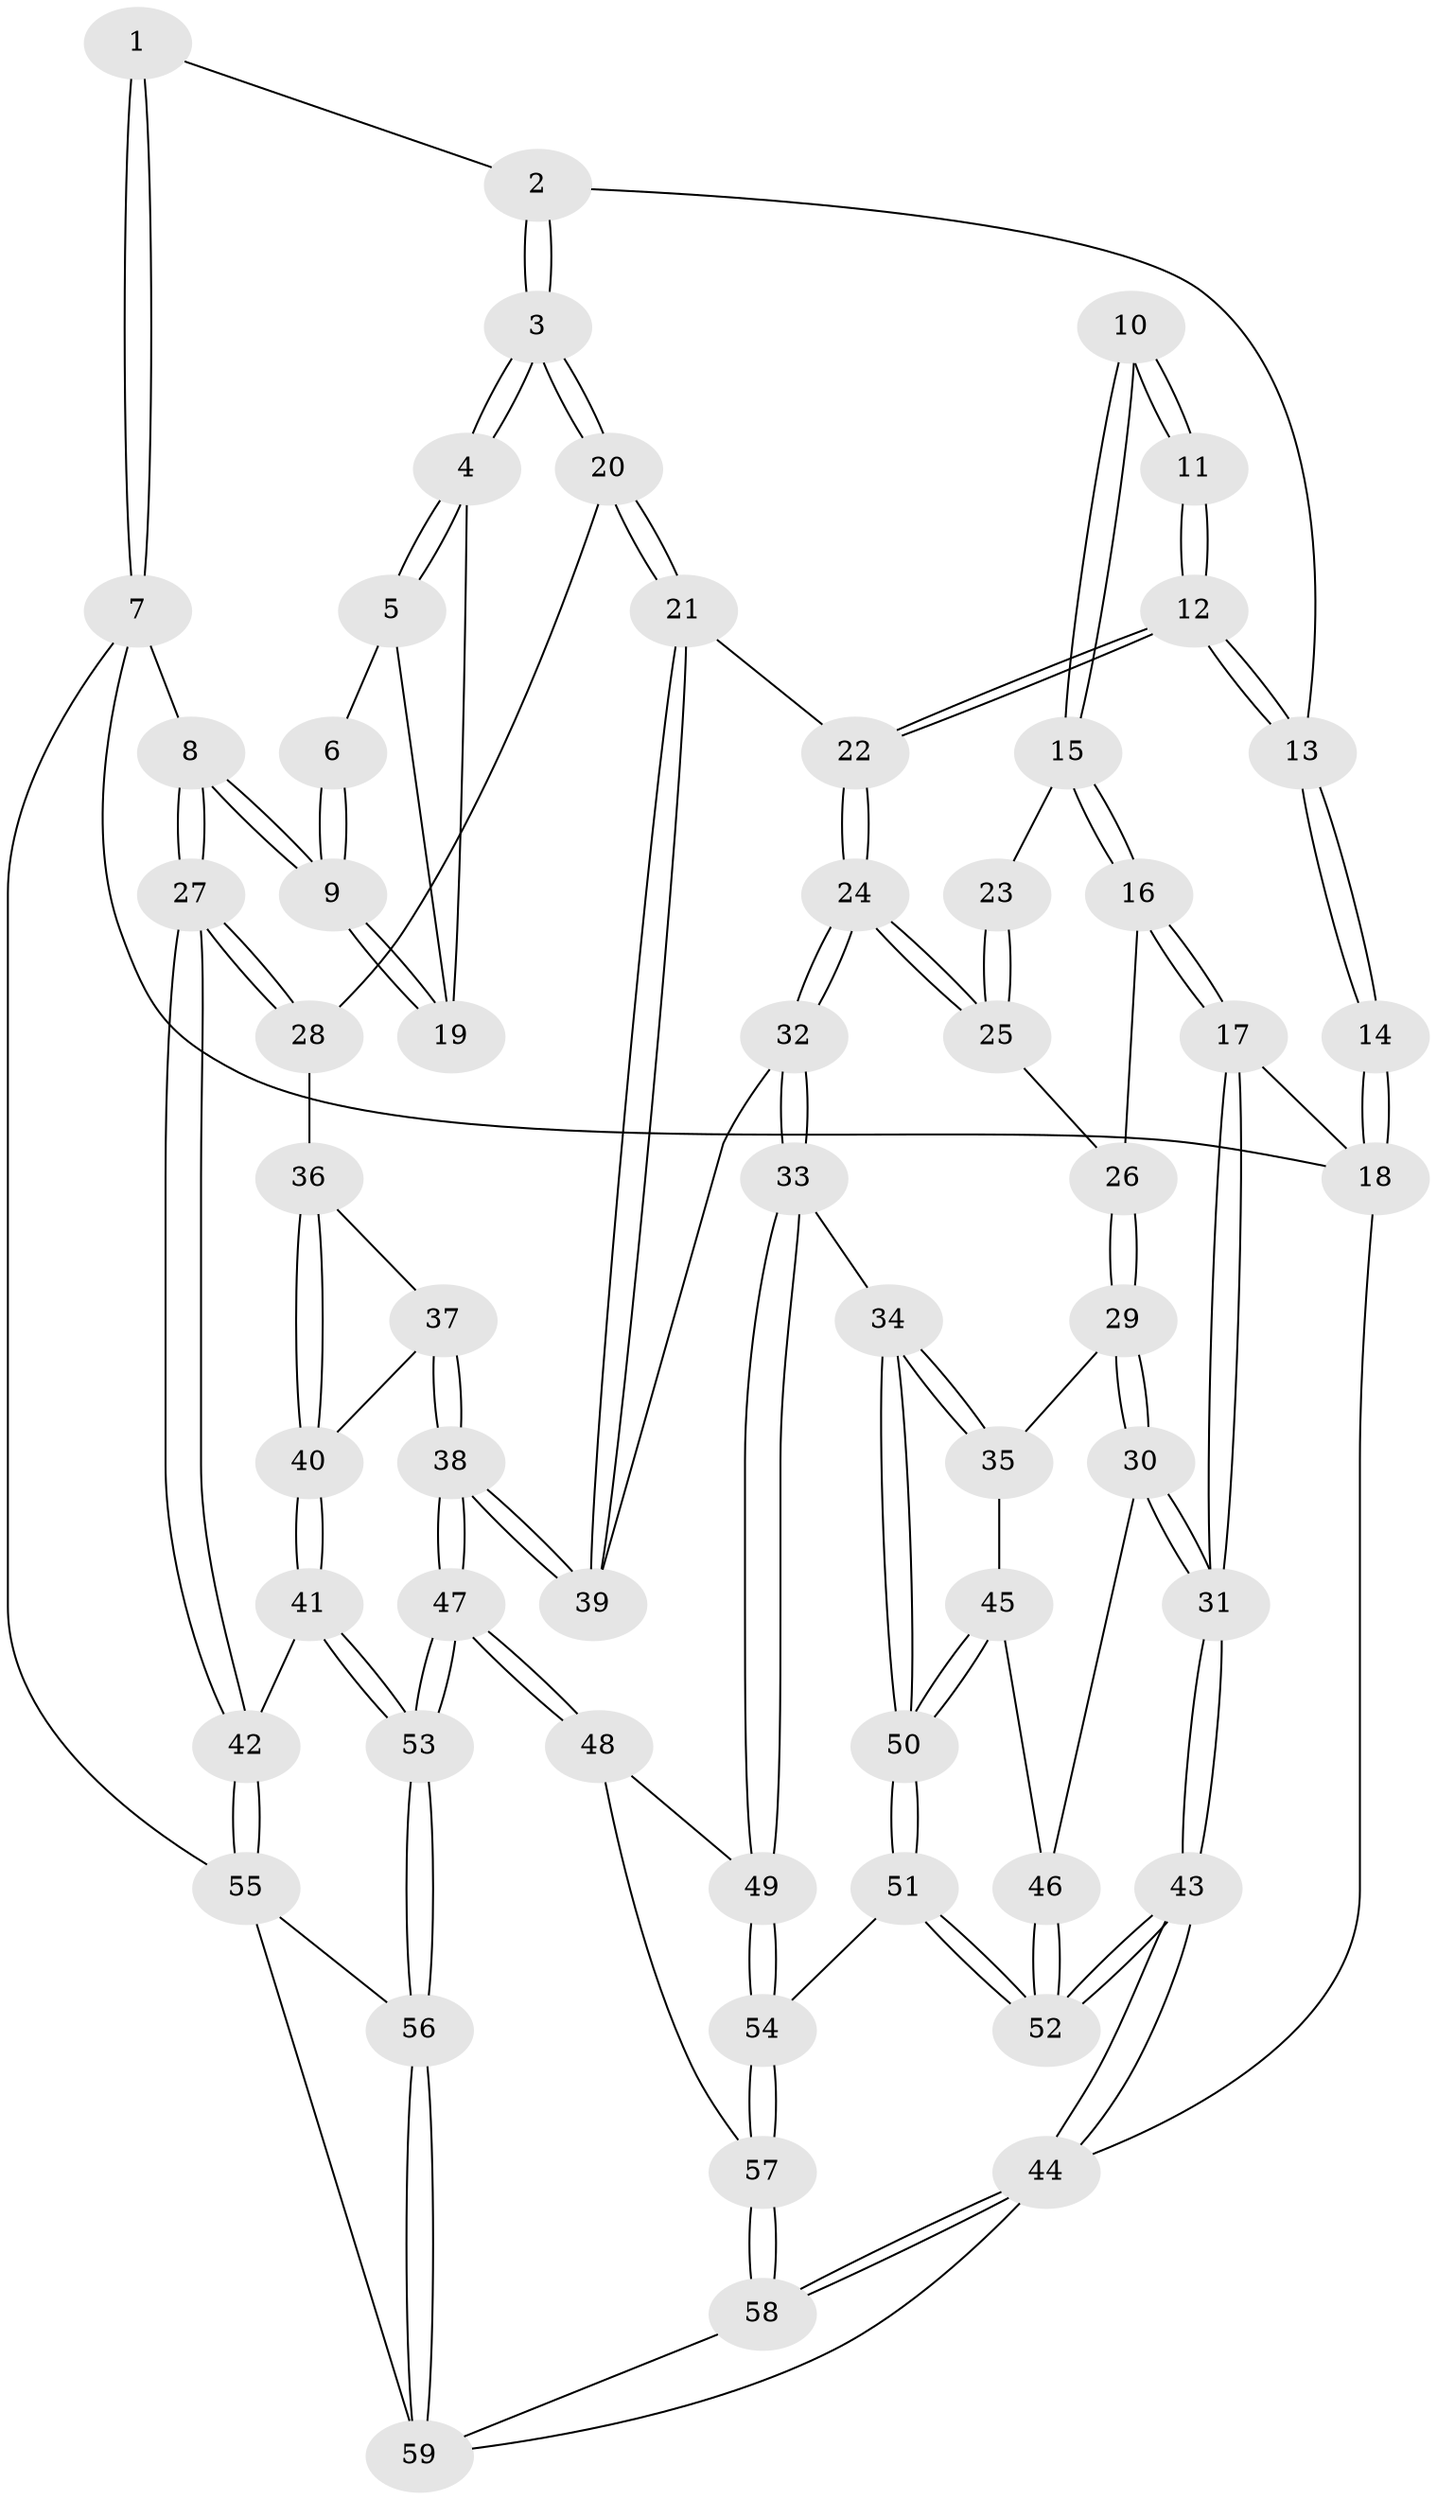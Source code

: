 // coarse degree distribution, {4: 0.5, 6: 0.08333333333333333, 3: 0.1388888888888889, 5: 0.2222222222222222, 2: 0.027777777777777776, 7: 0.027777777777777776}
// Generated by graph-tools (version 1.1) at 2025/24/03/03/25 07:24:31]
// undirected, 59 vertices, 144 edges
graph export_dot {
graph [start="1"]
  node [color=gray90,style=filled];
  1 [pos="+0.8657299726872569+0"];
  2 [pos="+0.47750899656820744+0"];
  3 [pos="+0.6337470638064545+0.18804266821277973"];
  4 [pos="+0.7070712948494295+0.14346081703525276"];
  5 [pos="+0.8017508005722348+0.012099500714891943"];
  6 [pos="+0.8506319156818162+0"];
  7 [pos="+1+0"];
  8 [pos="+1+0.3432848519899222"];
  9 [pos="+0.9507993596156455+0.2113155735782077"];
  10 [pos="+0.12742078151107064+0.05286182254916595"];
  11 [pos="+0.3471298996817619+0.005095814303851128"];
  12 [pos="+0.35120360463162603+0.0017843634911214397"];
  13 [pos="+0.41611362350264364+0"];
  14 [pos="+0+0"];
  15 [pos="+0.13198170224741626+0.11680578512484152"];
  16 [pos="+0.120175540744776+0.13573195084942852"];
  17 [pos="+0+0.06557007949953168"];
  18 [pos="+0+0"];
  19 [pos="+0.8760702649877193+0.16098985515495892"];
  20 [pos="+0.6318734609571578+0.19682058969343957"];
  21 [pos="+0.5676711931308085+0.25436409424185463"];
  22 [pos="+0.36255552228154836+0.053699098216448735"];
  23 [pos="+0.274524749607617+0.07215253544416385"];
  24 [pos="+0.36103563301413816+0.3245914592882092"];
  25 [pos="+0.22557175923642528+0.21950586635049124"];
  26 [pos="+0.1435208567994503+0.2105230035007661"];
  27 [pos="+1+0.34490378560268947"];
  28 [pos="+0.6756092779654712+0.22773538875647226"];
  29 [pos="+0.062201249242512226+0.32342409407856665"];
  30 [pos="+0+0.3445861321654917"];
  31 [pos="+0+0.33719414957869864"];
  32 [pos="+0.36302778448959994+0.3286241396041276"];
  33 [pos="+0.31442673164481716+0.41977356444935154"];
  34 [pos="+0.2894243135321837+0.42598534401786564"];
  35 [pos="+0.15119295551887785+0.3766054714302206"];
  36 [pos="+0.720451560511984+0.3334609585143879"];
  37 [pos="+0.703068384008222+0.3963840749762103"];
  38 [pos="+0.6133707187437365+0.4559048325493302"];
  39 [pos="+0.5361496575496955+0.2962969547529395"];
  40 [pos="+0.892354102313954+0.41357553058986996"];
  41 [pos="+0.9616208181518007+0.4314688206256841"];
  42 [pos="+1+0.38363646624577963"];
  43 [pos="+0+1"];
  44 [pos="+0+1"];
  45 [pos="+0.09526397584828196+0.49402753767060636"];
  46 [pos="+0.030662849769962405+0.447506066401224"];
  47 [pos="+0.6286128944841823+0.624828489463584"];
  48 [pos="+0.491224824098285+0.5863651302381844"];
  49 [pos="+0.3177463614781502+0.42505506211645033"];
  50 [pos="+0.14517512004443373+0.5876411706137089"];
  51 [pos="+0.13280016994642865+0.6184177860232755"];
  52 [pos="+0.07763338510394643+0.6633475858318595"];
  53 [pos="+0.6654275367303598+0.6670890368371105"];
  54 [pos="+0.3072460075426151+0.6730515005495601"];
  55 [pos="+1+0.76371017876173"];
  56 [pos="+0.6777617032652163+0.7945831712978237"];
  57 [pos="+0.321451640263604+0.6881151836730942"];
  58 [pos="+0.34238606064304294+0.965003962692018"];
  59 [pos="+0.6137443549045773+0.9488693135078936"];
  1 -- 2;
  1 -- 7;
  1 -- 7;
  2 -- 3;
  2 -- 3;
  2 -- 13;
  3 -- 4;
  3 -- 4;
  3 -- 20;
  3 -- 20;
  4 -- 5;
  4 -- 5;
  4 -- 19;
  5 -- 6;
  5 -- 19;
  6 -- 9;
  6 -- 9;
  7 -- 8;
  7 -- 18;
  7 -- 55;
  8 -- 9;
  8 -- 9;
  8 -- 27;
  8 -- 27;
  9 -- 19;
  9 -- 19;
  10 -- 11;
  10 -- 11;
  10 -- 15;
  10 -- 15;
  11 -- 12;
  11 -- 12;
  12 -- 13;
  12 -- 13;
  12 -- 22;
  12 -- 22;
  13 -- 14;
  13 -- 14;
  14 -- 18;
  14 -- 18;
  15 -- 16;
  15 -- 16;
  15 -- 23;
  16 -- 17;
  16 -- 17;
  16 -- 26;
  17 -- 18;
  17 -- 31;
  17 -- 31;
  18 -- 44;
  20 -- 21;
  20 -- 21;
  20 -- 28;
  21 -- 22;
  21 -- 39;
  21 -- 39;
  22 -- 24;
  22 -- 24;
  23 -- 25;
  23 -- 25;
  24 -- 25;
  24 -- 25;
  24 -- 32;
  24 -- 32;
  25 -- 26;
  26 -- 29;
  26 -- 29;
  27 -- 28;
  27 -- 28;
  27 -- 42;
  27 -- 42;
  28 -- 36;
  29 -- 30;
  29 -- 30;
  29 -- 35;
  30 -- 31;
  30 -- 31;
  30 -- 46;
  31 -- 43;
  31 -- 43;
  32 -- 33;
  32 -- 33;
  32 -- 39;
  33 -- 34;
  33 -- 49;
  33 -- 49;
  34 -- 35;
  34 -- 35;
  34 -- 50;
  34 -- 50;
  35 -- 45;
  36 -- 37;
  36 -- 40;
  36 -- 40;
  37 -- 38;
  37 -- 38;
  37 -- 40;
  38 -- 39;
  38 -- 39;
  38 -- 47;
  38 -- 47;
  40 -- 41;
  40 -- 41;
  41 -- 42;
  41 -- 53;
  41 -- 53;
  42 -- 55;
  42 -- 55;
  43 -- 44;
  43 -- 44;
  43 -- 52;
  43 -- 52;
  44 -- 58;
  44 -- 58;
  44 -- 59;
  45 -- 46;
  45 -- 50;
  45 -- 50;
  46 -- 52;
  46 -- 52;
  47 -- 48;
  47 -- 48;
  47 -- 53;
  47 -- 53;
  48 -- 49;
  48 -- 57;
  49 -- 54;
  49 -- 54;
  50 -- 51;
  50 -- 51;
  51 -- 52;
  51 -- 52;
  51 -- 54;
  53 -- 56;
  53 -- 56;
  54 -- 57;
  54 -- 57;
  55 -- 56;
  55 -- 59;
  56 -- 59;
  56 -- 59;
  57 -- 58;
  57 -- 58;
  58 -- 59;
}
